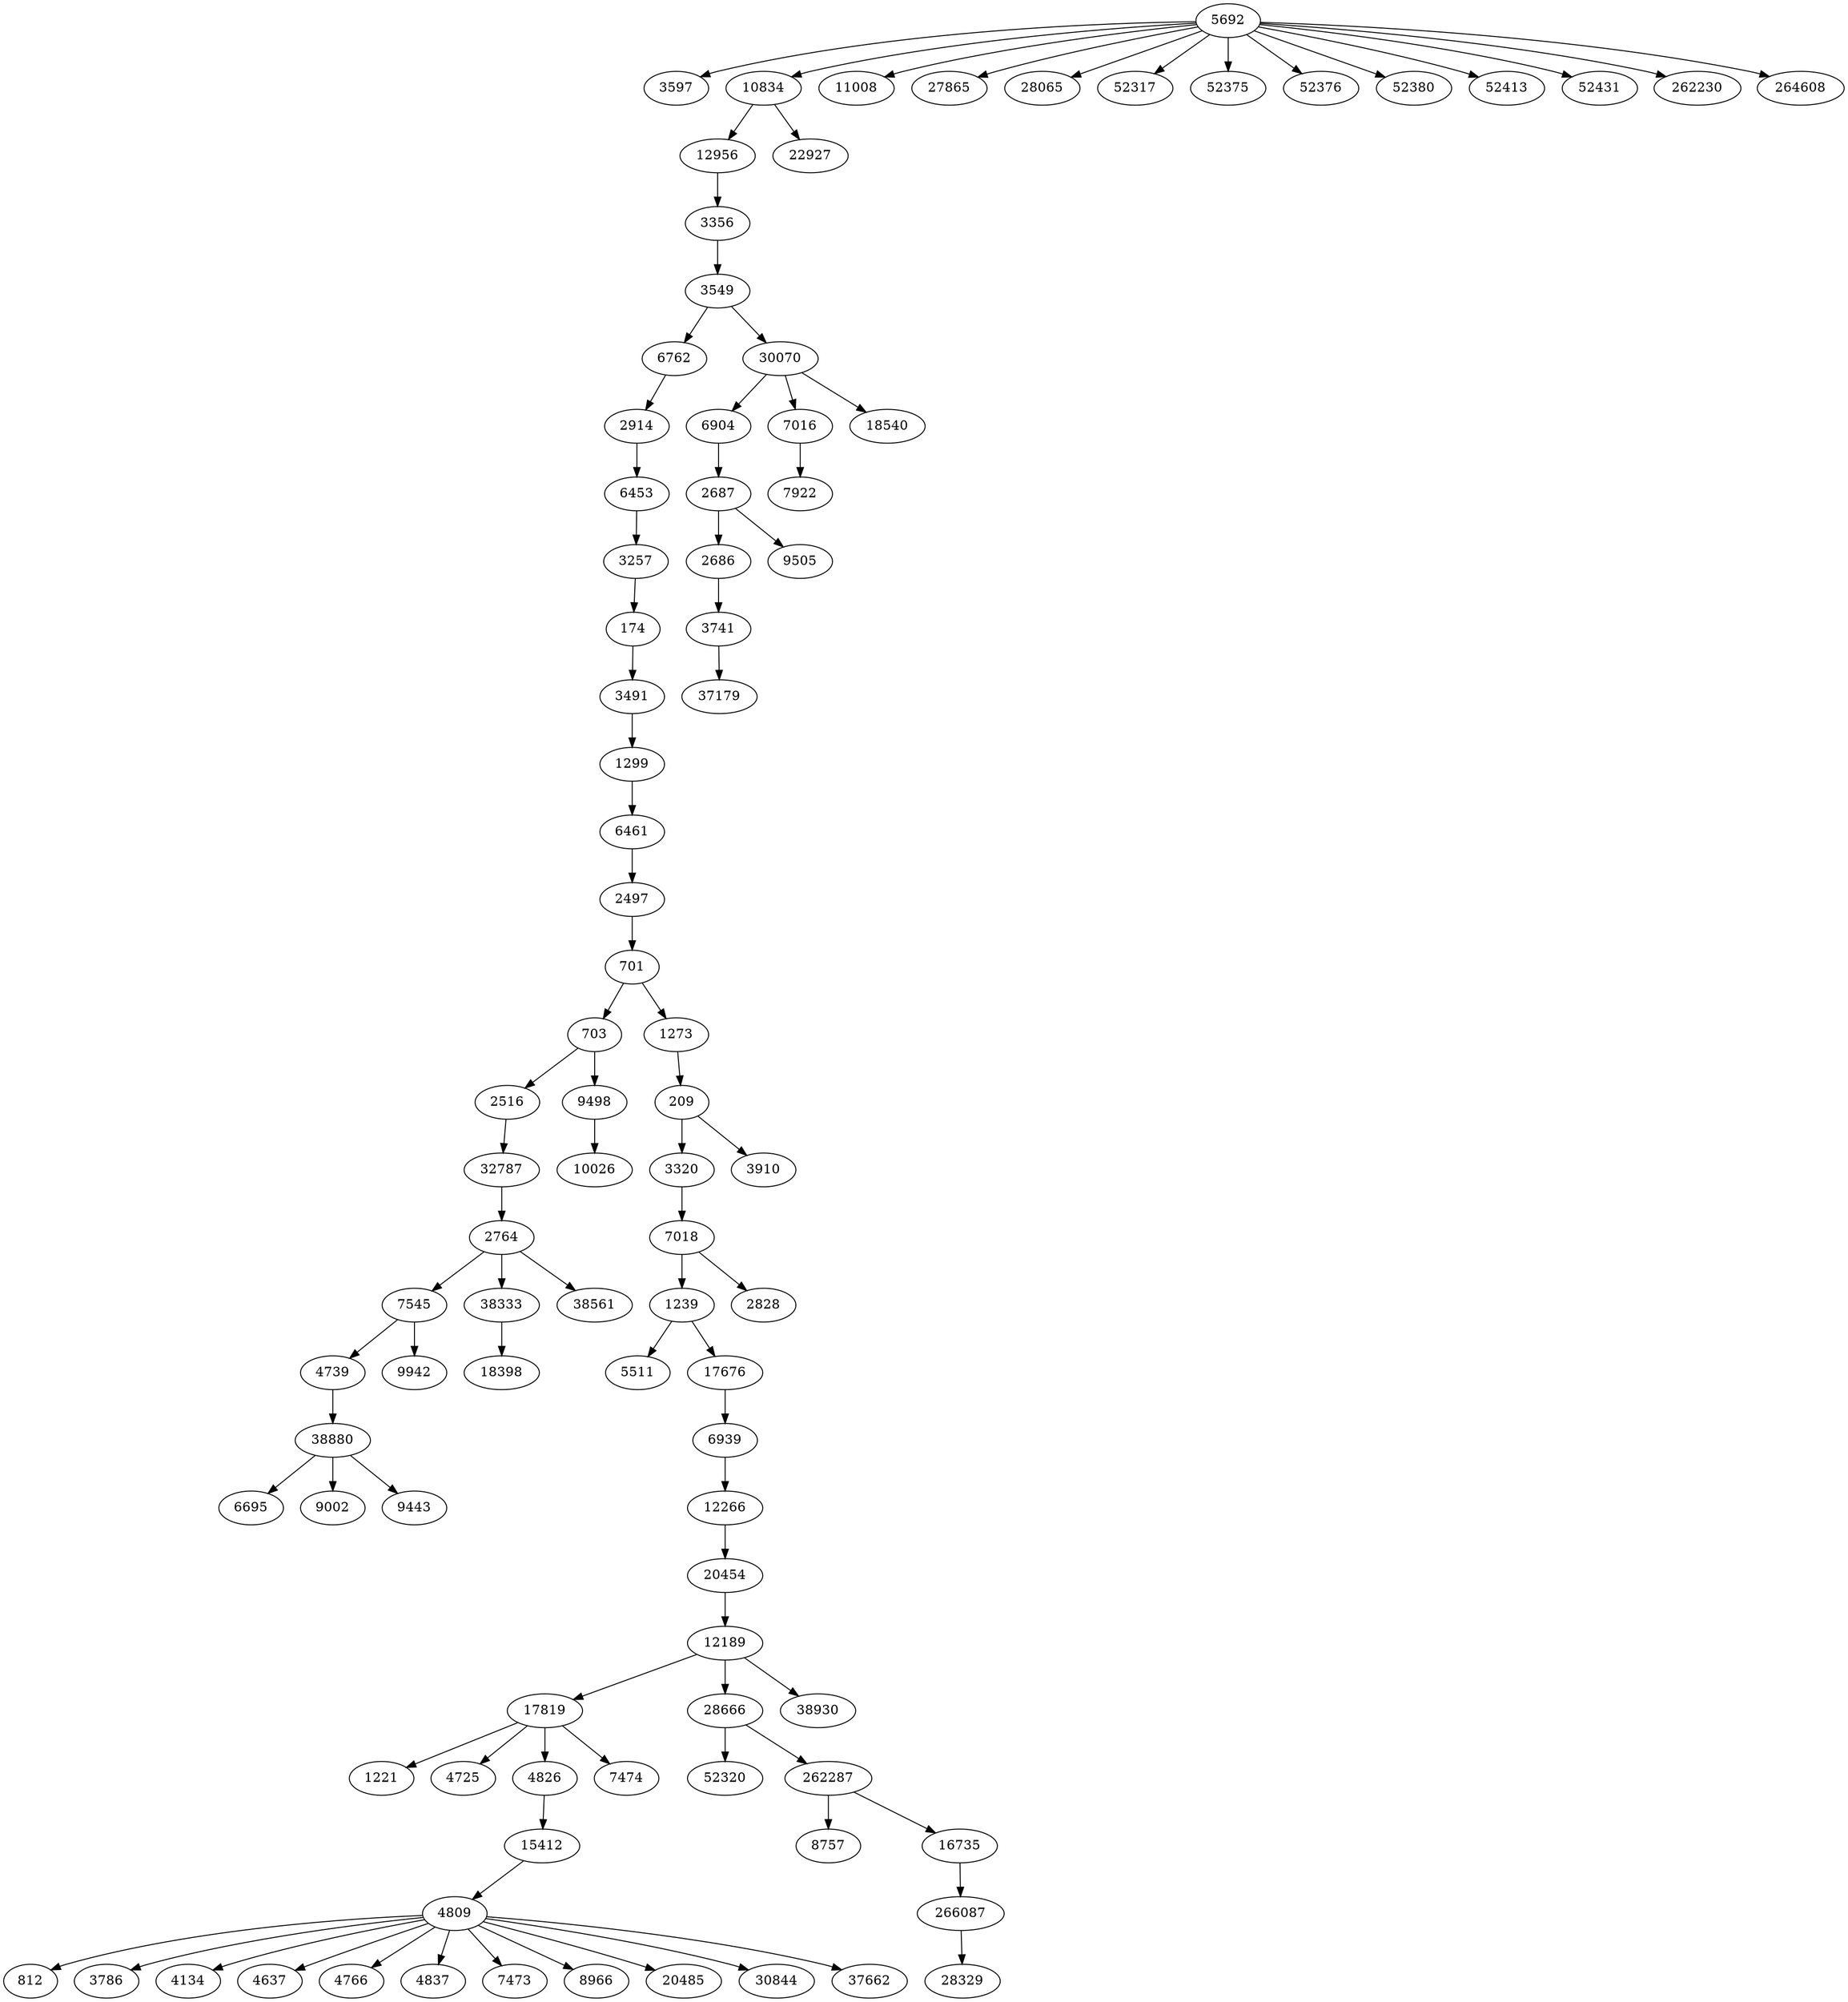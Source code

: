 digraph {
  // Node definitions.
  174;
  209;
  701;
  703;
  812;
  1221;
  1239;
  1273;
  1299;
  2497;
  2516;
  2686;
  2687;
  2764;
  2828;
  2914;
  3257;
  3320;
  3356;
  3491;
  3549;
  3597;
  3741;
  3786;
  3910;
  4134;
  4637;
  4725;
  4739;
  4766;
  4809;
  4826;
  4837;
  5511;
  5692;
  6453;
  6461;
  6695;
  6762;
  6904;
  6939;
  7016;
  7018;
  7473;
  7474;
  7545;
  7922;
  8757;
  8966;
  9002;
  9443;
  9498;
  9505;
  9942;
  10026;
  10834;
  11008;
  12189;
  12266;
  12956;
  15412;
  16735;
  17676;
  17819;
  18398;
  18540;
  20454;
  20485;
  22927;
  27865;
  28065;
  28329;
  28666;
  30070;
  30844;
  32787;
  37179;
  37662;
  38333;
  38561;
  38880;
  38930;
  52317;
  52320;
  52375;
  52376;
  52380;
  52413;
  52431;
  262230;
  262287;
  264608;
  266087;

  // Edge definitions.
  174 -> 3491;
  209 -> 3320;
  209 -> 3910;
  701 -> 703;
  701 -> 1273;
  703 -> 2516;
  703 -> 9498;
  1239 -> 5511;
  1239 -> 17676;
  1273 -> 209;
  1299 -> 6461;
  2497 -> 701;
  2516 -> 32787;
  2686 -> 3741;
  2687 -> 2686;
  2687 -> 9505;
  2764 -> 7545;
  2764 -> 38333;
  2764 -> 38561;
  2914 -> 6453;
  3257 -> 174;
  3320 -> 7018;
  3356 -> 3549;
  3491 -> 1299;
  3549 -> 6762;
  3549 -> 30070;
  3741 -> 37179;
  4739 -> 38880;
  4809 -> 812;
  4809 -> 3786;
  4809 -> 4134;
  4809 -> 4637;
  4809 -> 4766;
  4809 -> 4837;
  4809 -> 7473;
  4809 -> 8966;
  4809 -> 20485;
  4809 -> 30844;
  4809 -> 37662;
  4826 -> 15412;
  5692 -> 3597;
  5692 -> 10834;
  5692 -> 11008;
  5692 -> 27865;
  5692 -> 28065;
  5692 -> 52317;
  5692 -> 52375;
  5692 -> 52376;
  5692 -> 52380;
  5692 -> 52413;
  5692 -> 52431;
  5692 -> 262230;
  5692 -> 264608;
  6453 -> 3257;
  6461 -> 2497;
  6762 -> 2914;
  6904 -> 2687;
  6939 -> 12266;
  7016 -> 7922;
  7018 -> 1239;
  7018 -> 2828;
  7545 -> 4739;
  7545 -> 9942;
  9498 -> 10026;
  10834 -> 12956;
  10834 -> 22927;
  12189 -> 17819;
  12189 -> 28666;
  12189 -> 38930;
  12266 -> 20454;
  12956 -> 3356;
  15412 -> 4809;
  16735 -> 266087;
  17676 -> 6939;
  17819 -> 1221;
  17819 -> 4725;
  17819 -> 4826;
  17819 -> 7474;
  20454 -> 12189;
  28666 -> 52320;
  28666 -> 262287;
  30070 -> 6904;
  30070 -> 7016;
  30070 -> 18540;
  32787 -> 2764;
  38333 -> 18398;
  38880 -> 6695;
  38880 -> 9002;
  38880 -> 9443;
  262287 -> 8757;
  262287 -> 16735;
  266087 -> 28329;
}